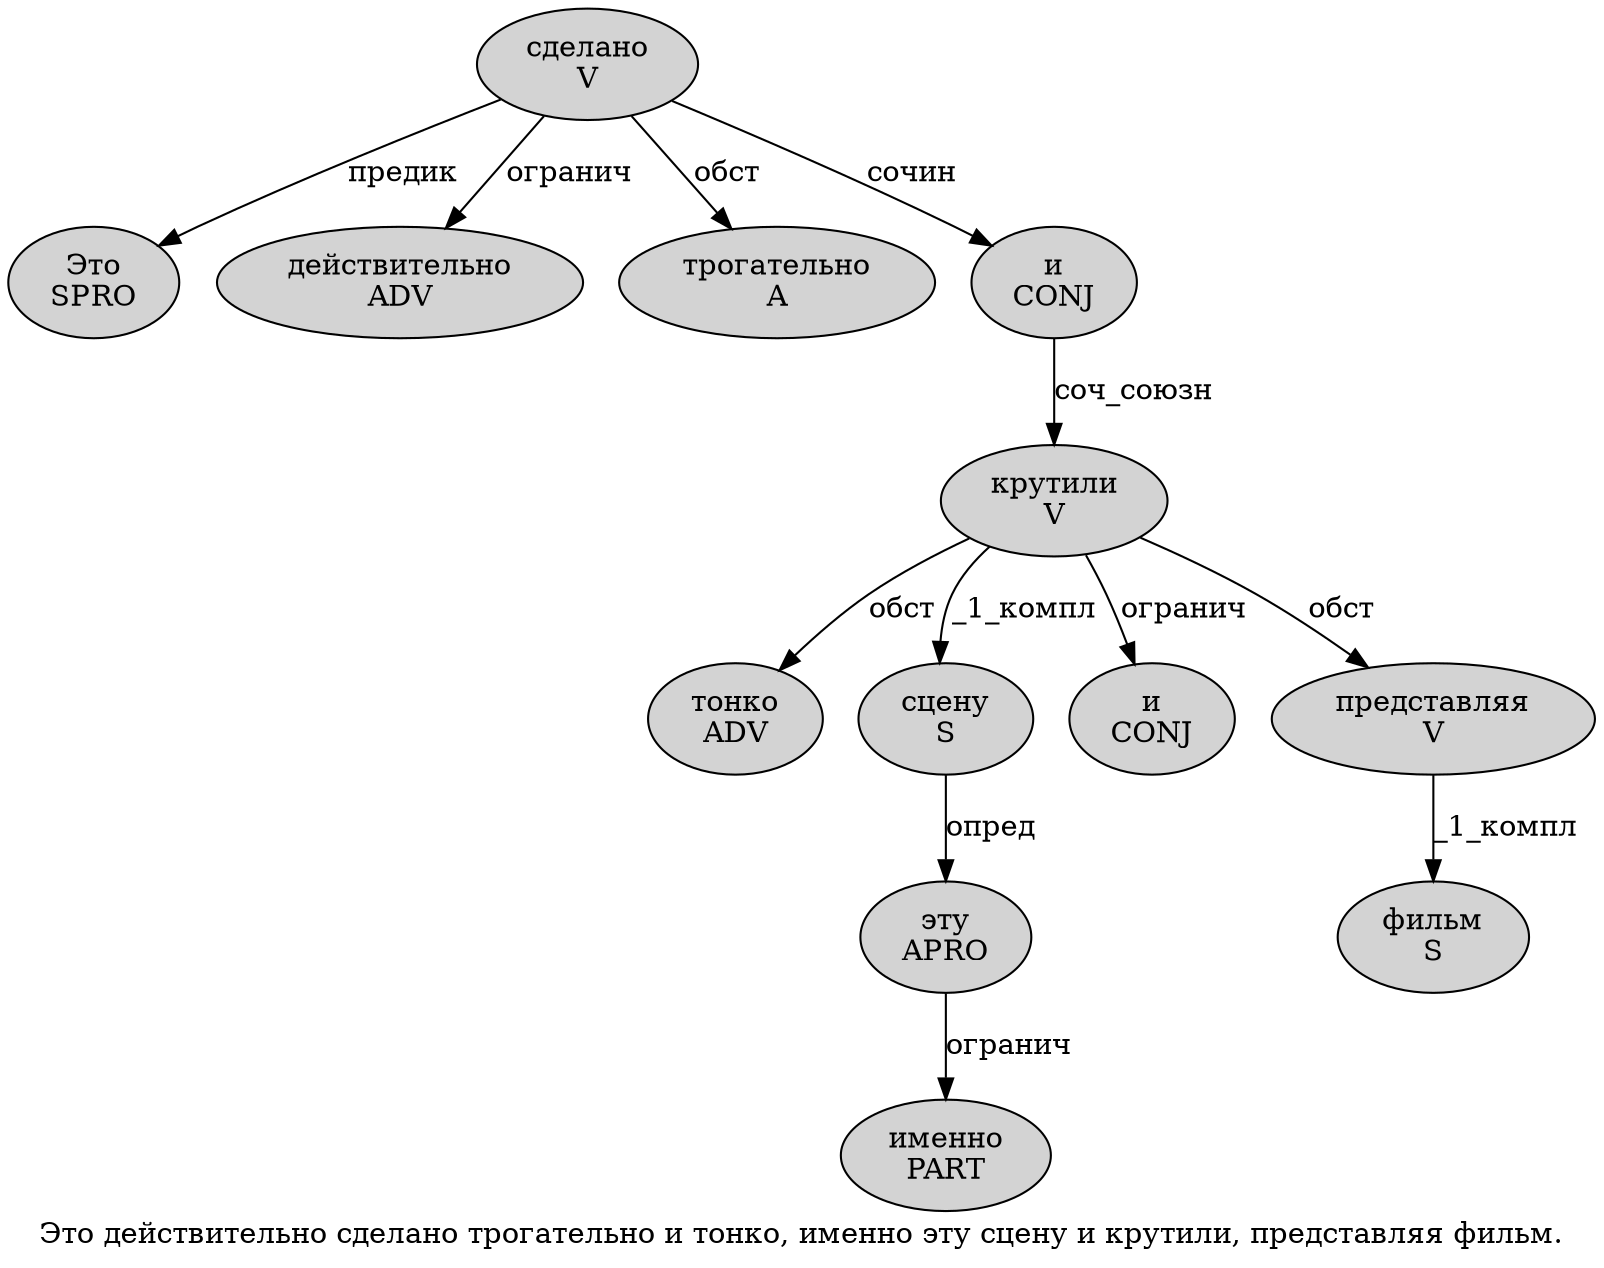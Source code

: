 digraph SENTENCE_4108 {
	graph [label="Это действительно сделано трогательно и тонко, именно эту сцену и крутили, представляя фильм."]
	node [style=filled]
		0 [label="Это
SPRO" color="" fillcolor=lightgray penwidth=1 shape=ellipse]
		1 [label="действительно
ADV" color="" fillcolor=lightgray penwidth=1 shape=ellipse]
		2 [label="сделано
V" color="" fillcolor=lightgray penwidth=1 shape=ellipse]
		3 [label="трогательно
A" color="" fillcolor=lightgray penwidth=1 shape=ellipse]
		4 [label="и
CONJ" color="" fillcolor=lightgray penwidth=1 shape=ellipse]
		5 [label="тонко
ADV" color="" fillcolor=lightgray penwidth=1 shape=ellipse]
		7 [label="именно
PART" color="" fillcolor=lightgray penwidth=1 shape=ellipse]
		8 [label="эту
APRO" color="" fillcolor=lightgray penwidth=1 shape=ellipse]
		9 [label="сцену
S" color="" fillcolor=lightgray penwidth=1 shape=ellipse]
		10 [label="и
CONJ" color="" fillcolor=lightgray penwidth=1 shape=ellipse]
		11 [label="крутили
V" color="" fillcolor=lightgray penwidth=1 shape=ellipse]
		13 [label="представляя
V" color="" fillcolor=lightgray penwidth=1 shape=ellipse]
		14 [label="фильм
S" color="" fillcolor=lightgray penwidth=1 shape=ellipse]
			4 -> 11 [label="соч_союзн"]
			2 -> 0 [label="предик"]
			2 -> 1 [label="огранич"]
			2 -> 3 [label="обст"]
			2 -> 4 [label="сочин"]
			8 -> 7 [label="огранич"]
			11 -> 5 [label="обст"]
			11 -> 9 [label="_1_компл"]
			11 -> 10 [label="огранич"]
			11 -> 13 [label="обст"]
			13 -> 14 [label="_1_компл"]
			9 -> 8 [label="опред"]
}